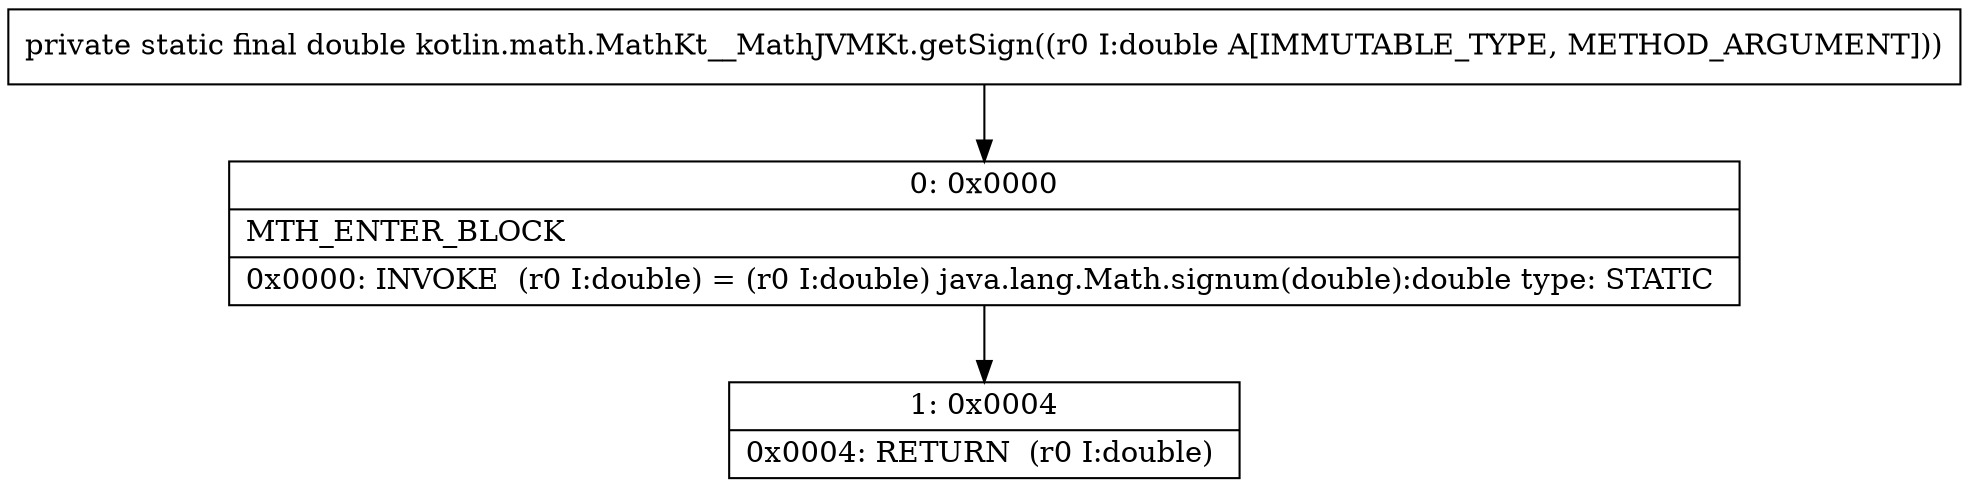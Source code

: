 digraph "CFG forkotlin.math.MathKt__MathJVMKt.getSign(D)D" {
Node_0 [shape=record,label="{0\:\ 0x0000|MTH_ENTER_BLOCK\l|0x0000: INVOKE  (r0 I:double) = (r0 I:double) java.lang.Math.signum(double):double type: STATIC \l}"];
Node_1 [shape=record,label="{1\:\ 0x0004|0x0004: RETURN  (r0 I:double) \l}"];
MethodNode[shape=record,label="{private static final double kotlin.math.MathKt__MathJVMKt.getSign((r0 I:double A[IMMUTABLE_TYPE, METHOD_ARGUMENT])) }"];
MethodNode -> Node_0;
Node_0 -> Node_1;
}


